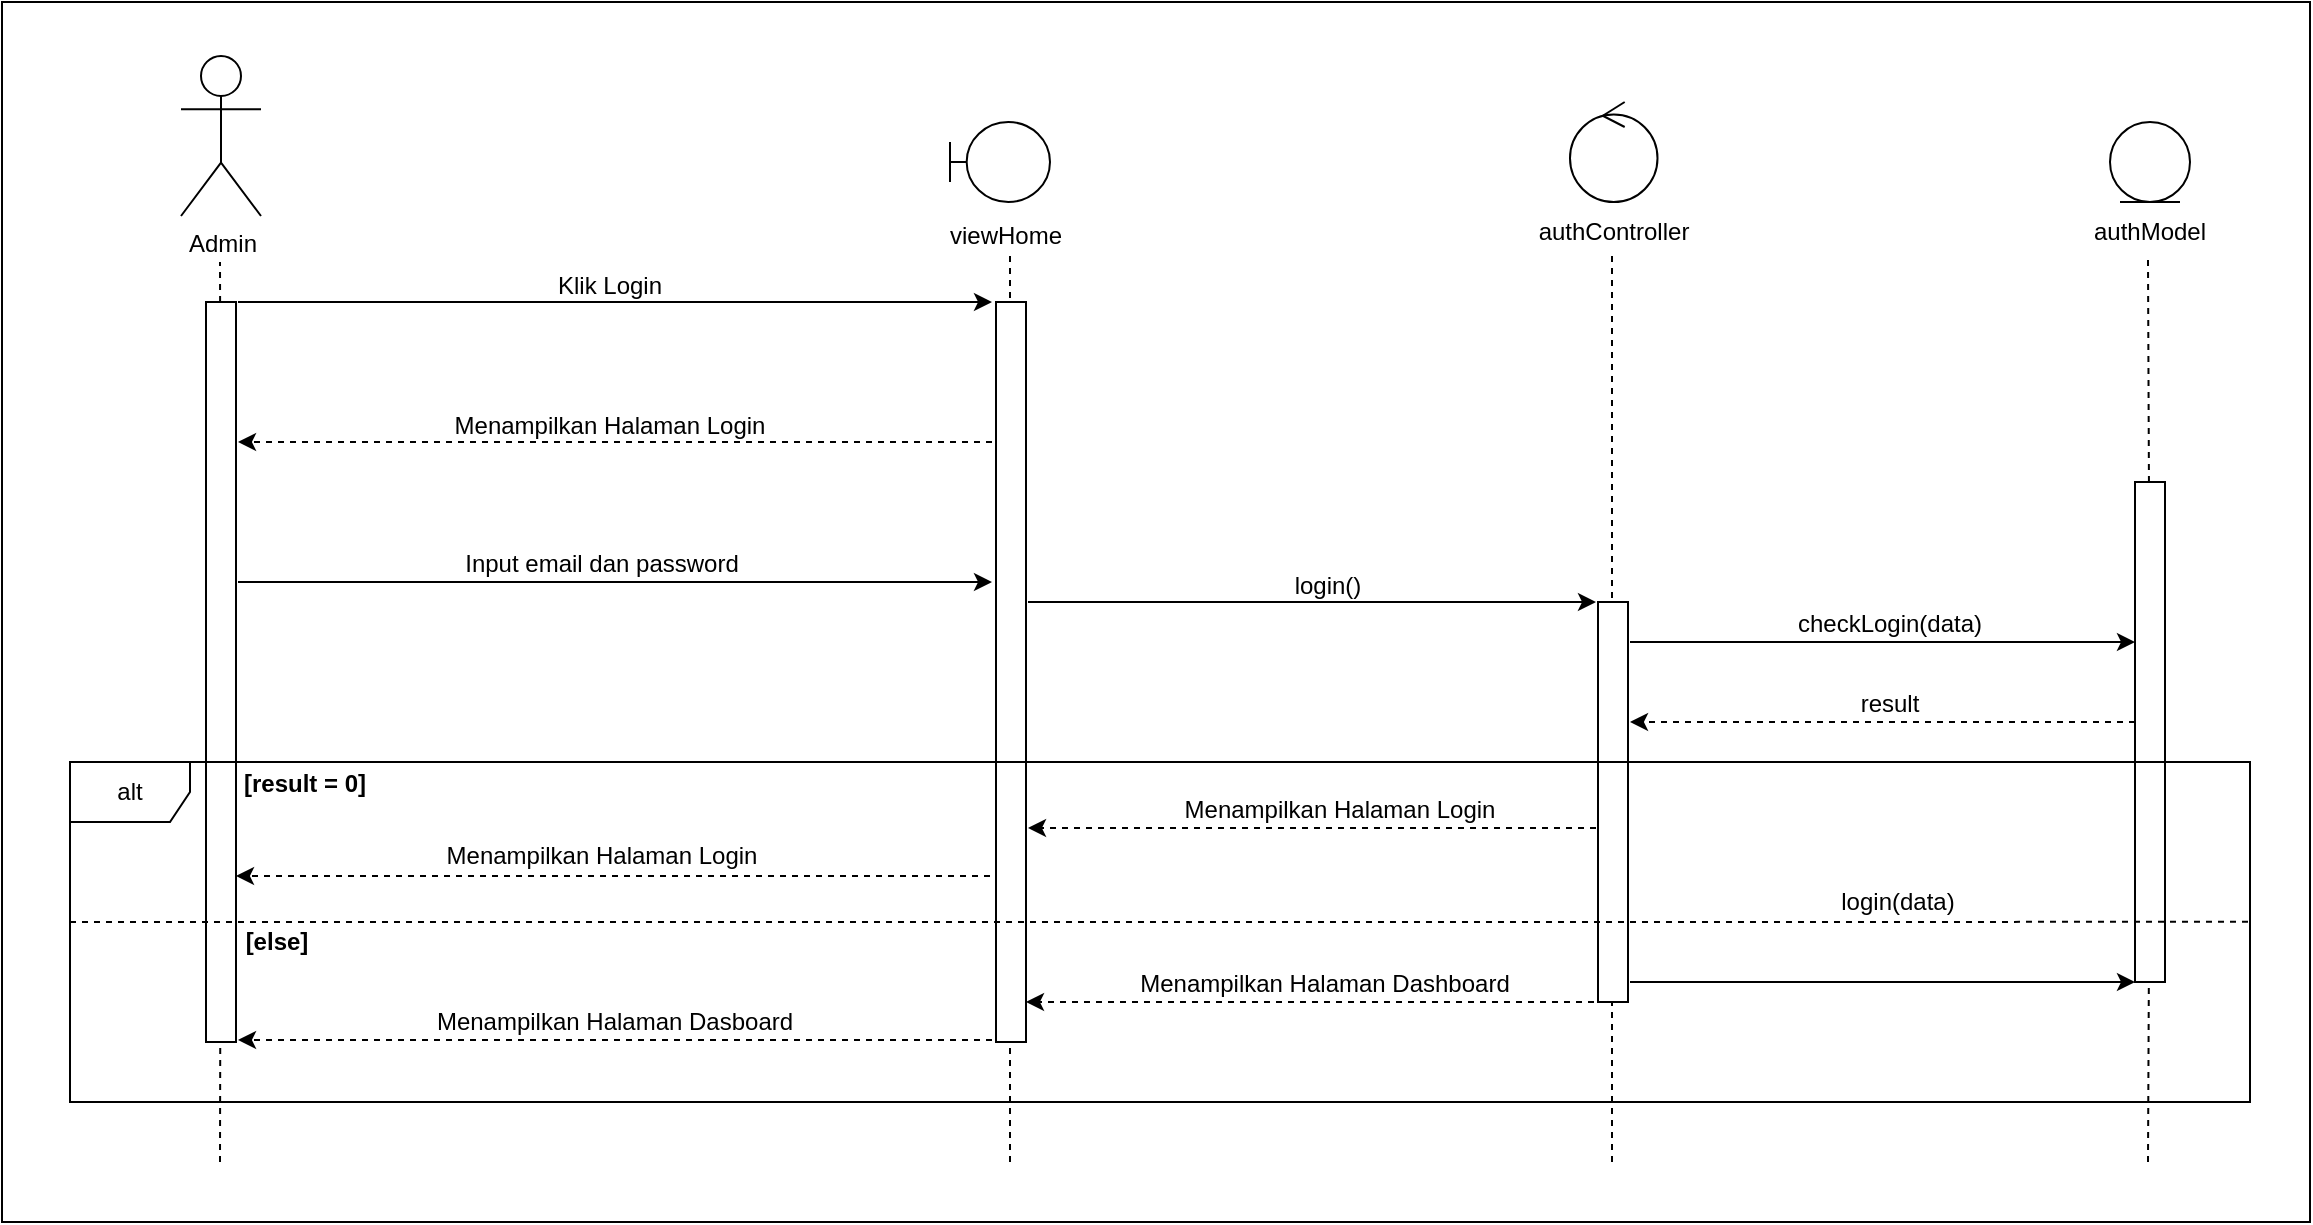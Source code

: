 <mxfile version="17.4.2" type="device"><diagram id="Xc_wi3URcpY0LoyuFiie" name="Page-1"><mxGraphModel dx="1160" dy="902" grid="1" gridSize="10" guides="1" tooltips="1" connect="1" arrows="1" fold="1" page="1" pageScale="1" pageWidth="850" pageHeight="1100" math="0" shadow="0"><root><mxCell id="0"/><mxCell id="1" parent="0"/><mxCell id="K5ojAkgMRZSEIrAeMjlT-44" value="" style="rounded=0;whiteSpace=wrap;html=1;" parent="1" vertex="1"><mxGeometry x="96" y="100" width="1154" height="610" as="geometry"/></mxCell><mxCell id="K5ojAkgMRZSEIrAeMjlT-1" value="Admin" style="shape=umlActor;verticalLabelPosition=bottom;verticalAlign=top;html=1;outlineConnect=0;" parent="1" vertex="1"><mxGeometry x="185.5" y="127" width="40" height="80" as="geometry"/></mxCell><mxCell id="K5ojAkgMRZSEIrAeMjlT-2" value="" style="endArrow=none;dashed=1;html=1;rounded=0;startArrow=none;" parent="1" source="K5ojAkgMRZSEIrAeMjlT-3" edge="1"><mxGeometry width="50" height="50" relative="1" as="geometry"><mxPoint x="205" y="640" as="sourcePoint"/><mxPoint x="205" y="230" as="targetPoint"/></mxGeometry></mxCell><mxCell id="K5ojAkgMRZSEIrAeMjlT-3" value="" style="rounded=0;whiteSpace=wrap;html=1;" parent="1" vertex="1"><mxGeometry x="198" y="250" width="15" height="370" as="geometry"/></mxCell><mxCell id="K5ojAkgMRZSEIrAeMjlT-4" value="" style="endArrow=none;dashed=1;html=1;rounded=0;" parent="1" target="K5ojAkgMRZSEIrAeMjlT-3" edge="1"><mxGeometry width="50" height="50" relative="1" as="geometry"><mxPoint x="205" y="680" as="sourcePoint"/><mxPoint x="205" y="230" as="targetPoint"/></mxGeometry></mxCell><mxCell id="K5ojAkgMRZSEIrAeMjlT-5" value="" style="shape=umlBoundary;whiteSpace=wrap;html=1;" parent="1" vertex="1"><mxGeometry x="570" y="160" width="50" height="40" as="geometry"/></mxCell><mxCell id="K5ojAkgMRZSEIrAeMjlT-6" value="" style="endArrow=none;dashed=1;html=1;rounded=0;startArrow=none;" parent="1" edge="1"><mxGeometry width="50" height="50" relative="1" as="geometry"><mxPoint x="600" y="680" as="sourcePoint"/><mxPoint x="600" y="227" as="targetPoint"/></mxGeometry></mxCell><mxCell id="K5ojAkgMRZSEIrAeMjlT-7" value="" style="rounded=0;whiteSpace=wrap;html=1;" parent="1" vertex="1"><mxGeometry x="593" y="250" width="15" height="370" as="geometry"/></mxCell><mxCell id="K5ojAkgMRZSEIrAeMjlT-8" value="" style="ellipse;shape=umlControl;whiteSpace=wrap;html=1;" parent="1" vertex="1"><mxGeometry x="880" y="150" width="43.75" height="50" as="geometry"/></mxCell><mxCell id="K5ojAkgMRZSEIrAeMjlT-9" value="" style="endArrow=none;dashed=1;html=1;rounded=0;startArrow=none;" parent="1" edge="1"><mxGeometry width="50" height="50" relative="1" as="geometry"><mxPoint x="901" y="680" as="sourcePoint"/><mxPoint x="901" y="227" as="targetPoint"/></mxGeometry></mxCell><mxCell id="K5ojAkgMRZSEIrAeMjlT-10" value="" style="rounded=0;whiteSpace=wrap;html=1;" parent="1" vertex="1"><mxGeometry x="894" y="400" width="15" height="200" as="geometry"/></mxCell><mxCell id="K5ojAkgMRZSEIrAeMjlT-11" value="" style="shape=umlLifeline;participant=umlEntity;perimeter=lifelinePerimeter;whiteSpace=wrap;html=1;container=1;collapsible=0;recursiveResize=0;verticalAlign=top;spacingTop=36;outlineConnect=0;" parent="1" vertex="1"><mxGeometry x="1150" y="160" width="40" height="40" as="geometry"/></mxCell><mxCell id="K5ojAkgMRZSEIrAeMjlT-12" value="" style="endArrow=none;dashed=1;html=1;rounded=0;startArrow=none;" parent="1" source="K5ojAkgMRZSEIrAeMjlT-13" edge="1"><mxGeometry width="50" height="50" relative="1" as="geometry"><mxPoint x="1169.0" y="641.5" as="sourcePoint"/><mxPoint x="1169" y="228.5" as="targetPoint"/></mxGeometry></mxCell><mxCell id="K5ojAkgMRZSEIrAeMjlT-13" value="" style="rounded=0;whiteSpace=wrap;html=1;" parent="1" vertex="1"><mxGeometry x="1162.5" y="340" width="15" height="250" as="geometry"/></mxCell><mxCell id="K5ojAkgMRZSEIrAeMjlT-14" value="" style="endArrow=none;dashed=1;html=1;rounded=0;startArrow=none;" parent="1" target="K5ojAkgMRZSEIrAeMjlT-13" edge="1"><mxGeometry width="50" height="50" relative="1" as="geometry"><mxPoint x="1169" y="680" as="sourcePoint"/><mxPoint x="1169" y="228.5" as="targetPoint"/></mxGeometry></mxCell><mxCell id="K5ojAkgMRZSEIrAeMjlT-15" value="" style="endArrow=classic;html=1;rounded=0;exitX=1;exitY=0;exitDx=0;exitDy=0;" parent="1" edge="1"><mxGeometry width="50" height="50" relative="1" as="geometry"><mxPoint x="214" y="250.0" as="sourcePoint"/><mxPoint x="591" y="250" as="targetPoint"/></mxGeometry></mxCell><mxCell id="K5ojAkgMRZSEIrAeMjlT-16" value="" style="endArrow=classic;html=1;rounded=0;exitX=1;exitY=0;exitDx=0;exitDy=0;" parent="1" edge="1"><mxGeometry width="50" height="50" relative="1" as="geometry"><mxPoint x="214" y="390.0" as="sourcePoint"/><mxPoint x="591" y="390" as="targetPoint"/></mxGeometry></mxCell><mxCell id="K5ojAkgMRZSEIrAeMjlT-17" value="" style="endArrow=classic;html=1;rounded=0;exitX=1;exitY=0;exitDx=0;exitDy=0;dashed=1;" parent="1" edge="1"><mxGeometry width="50" height="50" relative="1" as="geometry"><mxPoint x="591" y="320" as="sourcePoint"/><mxPoint x="214" y="320.0" as="targetPoint"/></mxGeometry></mxCell><mxCell id="K5ojAkgMRZSEIrAeMjlT-18" value="" style="endArrow=classic;html=1;rounded=0;" parent="1" edge="1"><mxGeometry width="50" height="50" relative="1" as="geometry"><mxPoint x="609" y="400" as="sourcePoint"/><mxPoint x="893" y="400" as="targetPoint"/></mxGeometry></mxCell><mxCell id="K5ojAkgMRZSEIrAeMjlT-19" value="" style="endArrow=classic;html=1;rounded=0;" parent="1" edge="1"><mxGeometry width="50" height="50" relative="1" as="geometry"><mxPoint x="910" y="420" as="sourcePoint"/><mxPoint x="1162.5" y="420" as="targetPoint"/></mxGeometry></mxCell><mxCell id="K5ojAkgMRZSEIrAeMjlT-20" value="" style="endArrow=classic;html=1;rounded=0;dashed=1;" parent="1" edge="1"><mxGeometry width="50" height="50" relative="1" as="geometry"><mxPoint x="1162.5" y="460" as="sourcePoint"/><mxPoint x="910" y="460" as="targetPoint"/></mxGeometry></mxCell><mxCell id="K5ojAkgMRZSEIrAeMjlT-21" value="alt" style="shape=umlFrame;whiteSpace=wrap;html=1;" parent="1" vertex="1"><mxGeometry x="130" y="480" width="1090" height="170" as="geometry"/></mxCell><mxCell id="K5ojAkgMRZSEIrAeMjlT-22" value="" style="endArrow=none;dashed=1;html=1;rounded=0;entryX=1;entryY=0.529;entryDx=0;entryDy=0;entryPerimeter=0;" parent="1" edge="1"><mxGeometry width="50" height="50" relative="1" as="geometry"><mxPoint x="130" y="560" as="sourcePoint"/><mxPoint x="1220" y="559.93" as="targetPoint"/></mxGeometry></mxCell><mxCell id="K5ojAkgMRZSEIrAeMjlT-23" value="" style="endArrow=classic;html=1;rounded=0;exitX=1;exitY=0;exitDx=0;exitDy=0;dashed=1;" parent="1" edge="1"><mxGeometry width="50" height="50" relative="1" as="geometry"><mxPoint x="590" y="537" as="sourcePoint"/><mxPoint x="213" y="537.0" as="targetPoint"/></mxGeometry></mxCell><mxCell id="K5ojAkgMRZSEIrAeMjlT-24" value="" style="endArrow=classic;html=1;rounded=0;dashed=1;" parent="1" edge="1"><mxGeometry width="50" height="50" relative="1" as="geometry"><mxPoint x="893" y="513" as="sourcePoint"/><mxPoint x="609" y="513" as="targetPoint"/></mxGeometry></mxCell><mxCell id="K5ojAkgMRZSEIrAeMjlT-25" value="" style="endArrow=classic;html=1;rounded=0;" parent="1" edge="1"><mxGeometry width="50" height="50" relative="1" as="geometry"><mxPoint x="910" y="590" as="sourcePoint"/><mxPoint x="1162.5" y="590" as="targetPoint"/></mxGeometry></mxCell><mxCell id="K5ojAkgMRZSEIrAeMjlT-26" value="" style="endArrow=classic;html=1;rounded=0;dashed=1;" parent="1" edge="1"><mxGeometry width="50" height="50" relative="1" as="geometry"><mxPoint x="892" y="600" as="sourcePoint"/><mxPoint x="608" y="600" as="targetPoint"/></mxGeometry></mxCell><mxCell id="K5ojAkgMRZSEIrAeMjlT-27" value="" style="endArrow=classic;html=1;rounded=0;exitX=1;exitY=0;exitDx=0;exitDy=0;dashed=1;" parent="1" edge="1"><mxGeometry width="50" height="50" relative="1" as="geometry"><mxPoint x="591" y="619" as="sourcePoint"/><mxPoint x="214" y="619.0" as="targetPoint"/></mxGeometry></mxCell><mxCell id="K5ojAkgMRZSEIrAeMjlT-28" value="viewHome" style="text;html=1;strokeColor=none;fillColor=none;align=center;verticalAlign=middle;whiteSpace=wrap;rounded=0;" parent="1" vertex="1"><mxGeometry x="568" y="202" width="60" height="30" as="geometry"/></mxCell><mxCell id="K5ojAkgMRZSEIrAeMjlT-29" value="authController" style="text;html=1;strokeColor=none;fillColor=none;align=center;verticalAlign=middle;whiteSpace=wrap;rounded=0;" parent="1" vertex="1"><mxGeometry x="871.5" y="200" width="60" height="30" as="geometry"/></mxCell><mxCell id="K5ojAkgMRZSEIrAeMjlT-30" value="authModel" style="text;html=1;strokeColor=none;fillColor=none;align=center;verticalAlign=middle;whiteSpace=wrap;rounded=0;" parent="1" vertex="1"><mxGeometry x="1140" y="200" width="60" height="30" as="geometry"/></mxCell><mxCell id="K5ojAkgMRZSEIrAeMjlT-31" value="Klik Login" style="text;html=1;strokeColor=none;fillColor=none;align=center;verticalAlign=middle;whiteSpace=wrap;rounded=0;" parent="1" vertex="1"><mxGeometry x="350" y="227" width="100" height="30" as="geometry"/></mxCell><mxCell id="K5ojAkgMRZSEIrAeMjlT-32" value="Menampilkan Halaman Login" style="text;html=1;strokeColor=none;fillColor=none;align=center;verticalAlign=middle;whiteSpace=wrap;rounded=0;" parent="1" vertex="1"><mxGeometry x="310" y="297" width="180" height="30" as="geometry"/></mxCell><mxCell id="K5ojAkgMRZSEIrAeMjlT-33" value="Input email dan password" style="text;html=1;strokeColor=none;fillColor=none;align=center;verticalAlign=middle;whiteSpace=wrap;rounded=0;" parent="1" vertex="1"><mxGeometry x="306" y="366" width="180" height="30" as="geometry"/></mxCell><mxCell id="K5ojAkgMRZSEIrAeMjlT-34" value="login()" style="text;html=1;strokeColor=none;fillColor=none;align=center;verticalAlign=middle;whiteSpace=wrap;rounded=0;" parent="1" vertex="1"><mxGeometry x="709" y="377" width="100" height="30" as="geometry"/></mxCell><mxCell id="K5ojAkgMRZSEIrAeMjlT-35" value="checkLogin(data)" style="text;html=1;strokeColor=none;fillColor=none;align=center;verticalAlign=middle;whiteSpace=wrap;rounded=0;" parent="1" vertex="1"><mxGeometry x="990" y="396" width="100" height="30" as="geometry"/></mxCell><mxCell id="K5ojAkgMRZSEIrAeMjlT-36" value="result" style="text;html=1;strokeColor=none;fillColor=none;align=center;verticalAlign=middle;whiteSpace=wrap;rounded=0;" parent="1" vertex="1"><mxGeometry x="990" y="436" width="100" height="30" as="geometry"/></mxCell><mxCell id="K5ojAkgMRZSEIrAeMjlT-37" value="Menampilkan Halaman Login" style="text;html=1;strokeColor=none;fillColor=none;align=center;verticalAlign=middle;whiteSpace=wrap;rounded=0;" parent="1" vertex="1"><mxGeometry x="675" y="489" width="180" height="30" as="geometry"/></mxCell><mxCell id="K5ojAkgMRZSEIrAeMjlT-38" value="Menampilkan Halaman Login" style="text;html=1;strokeColor=none;fillColor=none;align=center;verticalAlign=middle;whiteSpace=wrap;rounded=0;" parent="1" vertex="1"><mxGeometry x="306" y="512" width="180" height="30" as="geometry"/></mxCell><mxCell id="K5ojAkgMRZSEIrAeMjlT-39" value="Menampilkan Halaman Dasboard" style="text;html=1;strokeColor=none;fillColor=none;align=center;verticalAlign=middle;whiteSpace=wrap;rounded=0;" parent="1" vertex="1"><mxGeometry x="305" y="595" width="195" height="30" as="geometry"/></mxCell><mxCell id="K5ojAkgMRZSEIrAeMjlT-40" value="Menampilkan Halaman Dashboard" style="text;html=1;strokeColor=none;fillColor=none;align=center;verticalAlign=middle;whiteSpace=wrap;rounded=0;" parent="1" vertex="1"><mxGeometry x="660" y="576" width="195" height="30" as="geometry"/></mxCell><mxCell id="K5ojAkgMRZSEIrAeMjlT-41" value="login(data)" style="text;html=1;strokeColor=none;fillColor=none;align=center;verticalAlign=middle;whiteSpace=wrap;rounded=0;" parent="1" vertex="1"><mxGeometry x="994" y="535" width="100" height="30" as="geometry"/></mxCell><mxCell id="K5ojAkgMRZSEIrAeMjlT-42" value="&lt;b&gt;[result = 0]&lt;/b&gt;" style="text;html=1;strokeColor=none;fillColor=none;align=center;verticalAlign=middle;whiteSpace=wrap;rounded=0;" parent="1" vertex="1"><mxGeometry x="140" y="476" width="215" height="30" as="geometry"/></mxCell><mxCell id="K5ojAkgMRZSEIrAeMjlT-43" value="&lt;b&gt;[else]&lt;/b&gt;" style="text;html=1;strokeColor=none;fillColor=none;align=center;verticalAlign=middle;whiteSpace=wrap;rounded=0;" parent="1" vertex="1"><mxGeometry x="216" y="555" width="35" height="30" as="geometry"/></mxCell></root></mxGraphModel></diagram></mxfile>